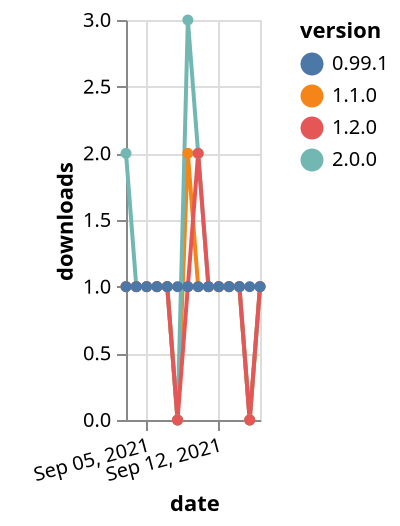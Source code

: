 {"$schema": "https://vega.github.io/schema/vega-lite/v5.json", "description": "A simple bar chart with embedded data.", "data": {"values": [{"date": "2021-09-03", "total": 168, "delta": 1, "version": "1.1.0"}, {"date": "2021-09-04", "total": 169, "delta": 1, "version": "1.1.0"}, {"date": "2021-09-05", "total": 170, "delta": 1, "version": "1.1.0"}, {"date": "2021-09-06", "total": 171, "delta": 1, "version": "1.1.0"}, {"date": "2021-09-07", "total": 172, "delta": 1, "version": "1.1.0"}, {"date": "2021-09-08", "total": 172, "delta": 0, "version": "1.1.0"}, {"date": "2021-09-09", "total": 174, "delta": 2, "version": "1.1.0"}, {"date": "2021-09-10", "total": 175, "delta": 1, "version": "1.1.0"}, {"date": "2021-09-11", "total": 176, "delta": 1, "version": "1.1.0"}, {"date": "2021-09-12", "total": 177, "delta": 1, "version": "1.1.0"}, {"date": "2021-09-13", "total": 178, "delta": 1, "version": "1.1.0"}, {"date": "2021-09-14", "total": 179, "delta": 1, "version": "1.1.0"}, {"date": "2021-09-15", "total": 179, "delta": 0, "version": "1.1.0"}, {"date": "2021-09-16", "total": 180, "delta": 1, "version": "1.1.0"}, {"date": "2021-09-03", "total": 111, "delta": 2, "version": "2.0.0"}, {"date": "2021-09-04", "total": 112, "delta": 1, "version": "2.0.0"}, {"date": "2021-09-05", "total": 113, "delta": 1, "version": "2.0.0"}, {"date": "2021-09-06", "total": 114, "delta": 1, "version": "2.0.0"}, {"date": "2021-09-07", "total": 115, "delta": 1, "version": "2.0.0"}, {"date": "2021-09-08", "total": 115, "delta": 0, "version": "2.0.0"}, {"date": "2021-09-09", "total": 118, "delta": 3, "version": "2.0.0"}, {"date": "2021-09-10", "total": 120, "delta": 2, "version": "2.0.0"}, {"date": "2021-09-11", "total": 121, "delta": 1, "version": "2.0.0"}, {"date": "2021-09-12", "total": 122, "delta": 1, "version": "2.0.0"}, {"date": "2021-09-13", "total": 123, "delta": 1, "version": "2.0.0"}, {"date": "2021-09-14", "total": 124, "delta": 1, "version": "2.0.0"}, {"date": "2021-09-15", "total": 124, "delta": 0, "version": "2.0.0"}, {"date": "2021-09-16", "total": 125, "delta": 1, "version": "2.0.0"}, {"date": "2021-09-03", "total": 288, "delta": 1, "version": "1.2.0"}, {"date": "2021-09-04", "total": 289, "delta": 1, "version": "1.2.0"}, {"date": "2021-09-05", "total": 290, "delta": 1, "version": "1.2.0"}, {"date": "2021-09-06", "total": 291, "delta": 1, "version": "1.2.0"}, {"date": "2021-09-07", "total": 292, "delta": 1, "version": "1.2.0"}, {"date": "2021-09-08", "total": 292, "delta": 0, "version": "1.2.0"}, {"date": "2021-09-09", "total": 293, "delta": 1, "version": "1.2.0"}, {"date": "2021-09-10", "total": 295, "delta": 2, "version": "1.2.0"}, {"date": "2021-09-11", "total": 296, "delta": 1, "version": "1.2.0"}, {"date": "2021-09-12", "total": 297, "delta": 1, "version": "1.2.0"}, {"date": "2021-09-13", "total": 298, "delta": 1, "version": "1.2.0"}, {"date": "2021-09-14", "total": 299, "delta": 1, "version": "1.2.0"}, {"date": "2021-09-15", "total": 299, "delta": 0, "version": "1.2.0"}, {"date": "2021-09-16", "total": 300, "delta": 1, "version": "1.2.0"}, {"date": "2021-09-03", "total": 220, "delta": 1, "version": "0.99.1"}, {"date": "2021-09-04", "total": 221, "delta": 1, "version": "0.99.1"}, {"date": "2021-09-05", "total": 222, "delta": 1, "version": "0.99.1"}, {"date": "2021-09-06", "total": 223, "delta": 1, "version": "0.99.1"}, {"date": "2021-09-07", "total": 224, "delta": 1, "version": "0.99.1"}, {"date": "2021-09-08", "total": 225, "delta": 1, "version": "0.99.1"}, {"date": "2021-09-09", "total": 226, "delta": 1, "version": "0.99.1"}, {"date": "2021-09-10", "total": 227, "delta": 1, "version": "0.99.1"}, {"date": "2021-09-11", "total": 228, "delta": 1, "version": "0.99.1"}, {"date": "2021-09-12", "total": 229, "delta": 1, "version": "0.99.1"}, {"date": "2021-09-13", "total": 230, "delta": 1, "version": "0.99.1"}, {"date": "2021-09-14", "total": 231, "delta": 1, "version": "0.99.1"}, {"date": "2021-09-15", "total": 232, "delta": 1, "version": "0.99.1"}, {"date": "2021-09-16", "total": 233, "delta": 1, "version": "0.99.1"}]}, "width": "container", "mark": {"type": "line", "point": {"filled": true}}, "encoding": {"x": {"field": "date", "type": "temporal", "timeUnit": "yearmonthdate", "title": "date", "axis": {"labelAngle": -15}}, "y": {"field": "delta", "type": "quantitative", "title": "downloads"}, "color": {"field": "version", "type": "nominal"}, "tooltip": {"field": "delta"}}}